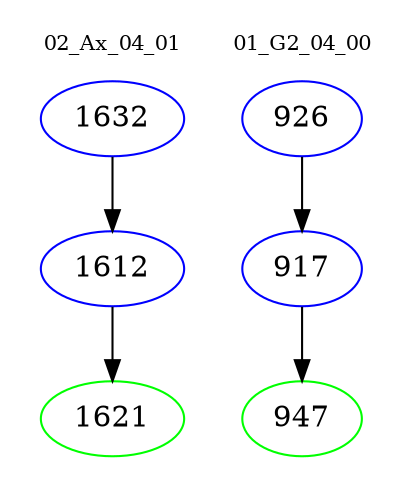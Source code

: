 digraph{
subgraph cluster_0 {
color = white
label = "02_Ax_04_01";
fontsize=10;
T0_1632 [label="1632", color="blue"]
T0_1632 -> T0_1612 [color="black"]
T0_1612 [label="1612", color="blue"]
T0_1612 -> T0_1621 [color="black"]
T0_1621 [label="1621", color="green"]
}
subgraph cluster_1 {
color = white
label = "01_G2_04_00";
fontsize=10;
T1_926 [label="926", color="blue"]
T1_926 -> T1_917 [color="black"]
T1_917 [label="917", color="blue"]
T1_917 -> T1_947 [color="black"]
T1_947 [label="947", color="green"]
}
}
